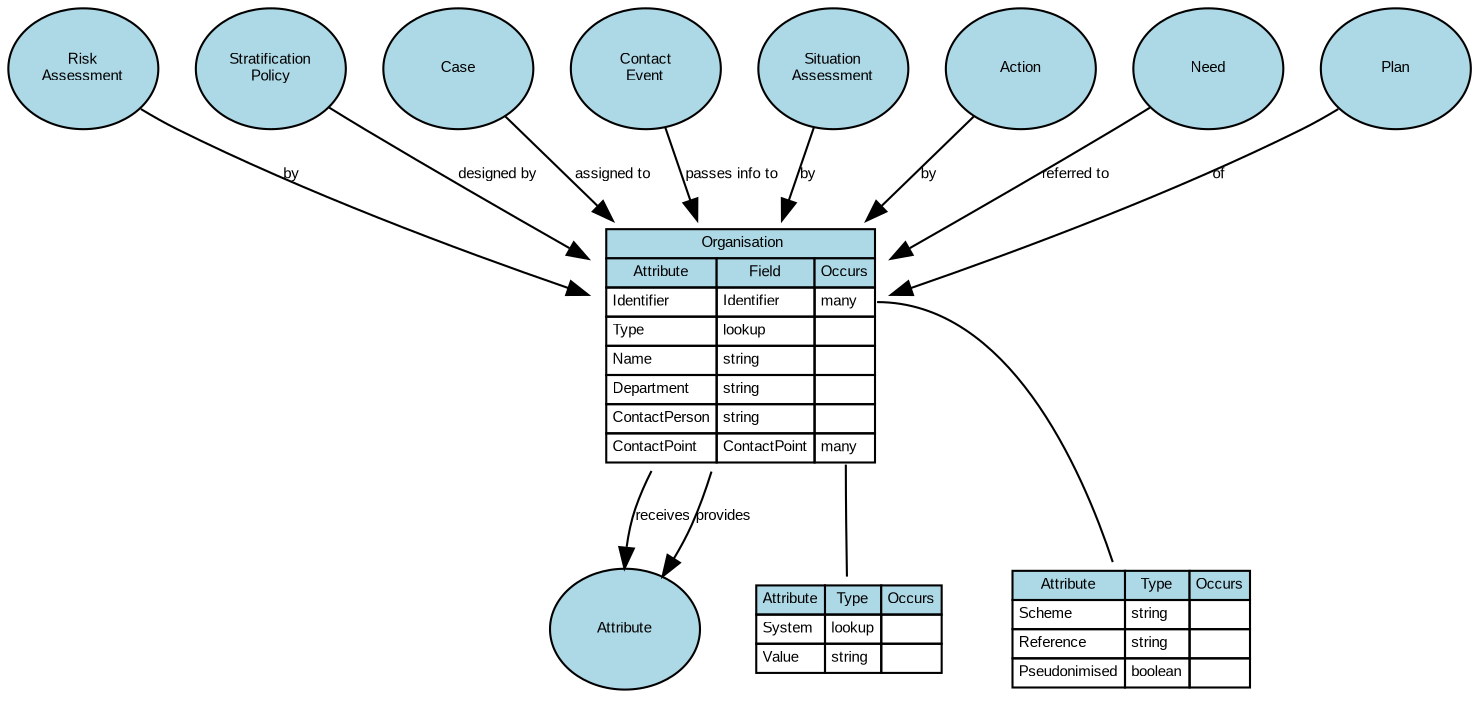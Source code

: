 digraph {
	graph [overlap=false splines=true]
	node [black=black color=black fillcolor=lightblue fontname=Arial fontsize=7]
	edge [fontname=Arial fontsize=7 labelfontname=Arial labelfontsize=7 len=3.0]
	table_port29 [label=<<table border='0' cellborder='1' cellspacing='0'><tr><td bgcolor='lightblue'>Attribute</td><td bgcolor='lightblue'>Type</td><td bgcolor='lightblue'>Occurs</td></tr><tr><td align='left' balign='left' valign='top'>Scheme</td><td align='left' balign='left' valign='top'>string</td><td align='left' balign='left' valign='top'></td></tr><tr><td align='left' balign='left' valign='top'>Reference</td><td align='left' balign='left' valign='top'>string</td><td align='left' balign='left' valign='top'></td></tr><tr><td align='left' balign='left' valign='top'>Pseudonimised</td><td align='left' balign='left' valign='top'>boolean</td><td align='left' balign='left' valign='top'></td></tr></table>> shape=plaintext]
	Organisation:29 -> table_port29 [dir=none]
	table_port30 [label=<<table border='0' cellborder='1' cellspacing='0'><tr><td bgcolor='lightblue'>Attribute</td><td bgcolor='lightblue'>Type</td><td bgcolor='lightblue'>Occurs</td></tr><tr><td align='left' balign='left' valign='top'>System</td><td align='left' balign='left' valign='top'>lookup</td><td align='left' balign='left' valign='top'></td></tr><tr><td align='left' balign='left' valign='top'>Value</td><td align='left' balign='left' valign='top'>string</td><td align='left' balign='left' valign='top'></td></tr></table>> shape=plaintext]
	Organisation:30 -> table_port30 [dir=none]
	Organisation [label=<<table border='0' cellborder='1' cellspacing='0'><tr><td colspan='3' bgcolor='lightblue'> Organisation</td></tr><tr><td bgcolor='lightblue'>Attribute</td><td bgcolor='lightblue'>Field</td><td bgcolor='lightblue'>Occurs</td></tr><tr><td align='left' balign='left' valign='top'>Identifier</td><td align='left' balign='left' valign='top'>Identifier</td><td align='left' balign='left' valign='top' port='29'>many</td></tr><tr><td align='left' balign='left' valign='top'>Type</td><td align='left' balign='left' valign='top'>lookup</td><td align='left' balign='left' valign='top'></td></tr><tr><td align='left' balign='left' valign='top'>Name</td><td align='left' balign='left' valign='top'>string</td><td align='left' balign='left' valign='top'></td></tr><tr><td align='left' balign='left' valign='top'>Department</td><td align='left' balign='left' valign='top'>string</td><td align='left' balign='left' valign='top'></td></tr><tr><td align='left' balign='left' valign='top'>ContactPerson</td><td align='left' balign='left' valign='top'>string</td><td align='left' balign='left' valign='top'></td></tr><tr><td align='left' balign='left' valign='top'>ContactPoint</td><td align='left' balign='left' valign='top'>ContactPoint</td><td align='left' balign='left' valign='top' port='30'>many</td></tr></table>> URL="#Organisation" shape=plaintext]
	Concept_Attribute [label=Attribute URL="#LeadOrganisation" fixedsize=true height=0.8 style=filled width=1.0]
	Organisation -> Concept_Attribute [label=receives]
	"ConceptOf_Risk\nAssessment" [label="Risk\nAssessment" URL="#LeadOrganisation" fixedsize=true height=0.8 style=filled width=1.0]
	"ConceptOf_Risk\nAssessment" -> Organisation [label=by]
	"ConceptOf_Stratification\nPolicy" [label="Stratification\nPolicy" URL="#LeadOrganisation" fixedsize=true height=0.8 style=filled width=1.0]
	"ConceptOf_Stratification\nPolicy" -> Organisation [label="designed by"]
	ConceptOf_Case [label=Case URL="#ResponsibleOrganisation" fixedsize=true height=0.8 style=filled width=1.0]
	ConceptOf_Case -> Organisation [label="assigned to"]
	"ConceptOf_Contact\nEvent" [label="Contact\nEvent" URL="#ResponsibleOrganisation" fixedsize=true height=0.8 style=filled width=1.0]
	"ConceptOf_Contact\nEvent" -> Organisation [label="passes info to"]
	"ConceptOf_Situation\nAssessment" [label="Situation\nAssessment" URL="#ResponsibleOrganisation" fixedsize=true height=0.8 style=filled width=1.0]
	"ConceptOf_Situation\nAssessment" -> Organisation [label=by]
	ConceptOf_Action [label=Action URL="#DeliveryOrganisation" fixedsize=true height=0.8 style=filled width=1.0]
	ConceptOf_Action -> Organisation [label=by]
	ConceptOf_Need [label=Need URL="#DeliveryOrganisation" fixedsize=true height=0.8 style=filled width=1.0]
	ConceptOf_Need -> Organisation [label="referred to"]
	ConceptOf_Plan [label=Plan URL="#DeliveryOrganisation" fixedsize=true height=0.8 style=filled width=1.0]
	ConceptOf_Plan -> Organisation [label=of]
	Concept_Attribute [label=Attribute URL="#SourceOrganisation" fixedsize=true height=0.8 style=filled width=1.0]
	Organisation -> Concept_Attribute [label=provides]
}

